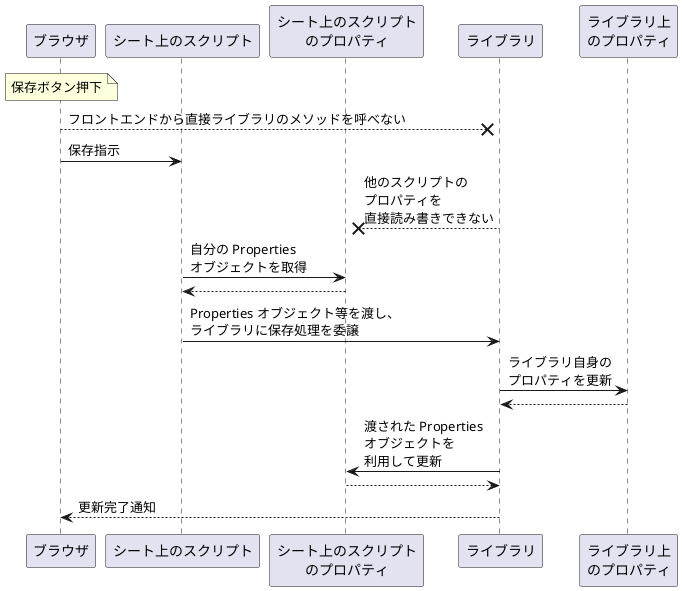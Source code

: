 @startuml "browser-to-lib-flow"

participant "ブラウザ" as Browser
participant "シート上のスクリプト" as DocScript
participant "シート上のスクリプト\nのプロパティ" as DocScriptProp
participant "ライブラリ" as Library
participant "ライブラリ上\nのプロパティ" as LibraryProp

note over Browser :                保存ボタン押下
Browser       -->x Library :       フロントエンドから直接ライブラリのメソッドを呼べない
Browser       ->   DocScript :     保存指示
Library       -->x DocScriptProp:  他のスクリプトの\nプロパティを\n直接読み書きできない
DocScript     ->   DocScriptProp : 自分の Properties\nオブジェクトを取得
DocScriptProp -->  DocScript
DocScript     ->   Library :       Properties オブジェクト等を渡し、\nライブラリに保存処理を委譲
Library       ->   LibraryProp :   ライブラリ自身の\nプロパティを更新
LibraryProp   -->  Library
Library       ->   DocScriptProp : 渡された Properties\nオブジェクトを\n利用して更新
DocScriptProp -->  Library
Library       -->  Browser :       更新完了通知
@enduml
